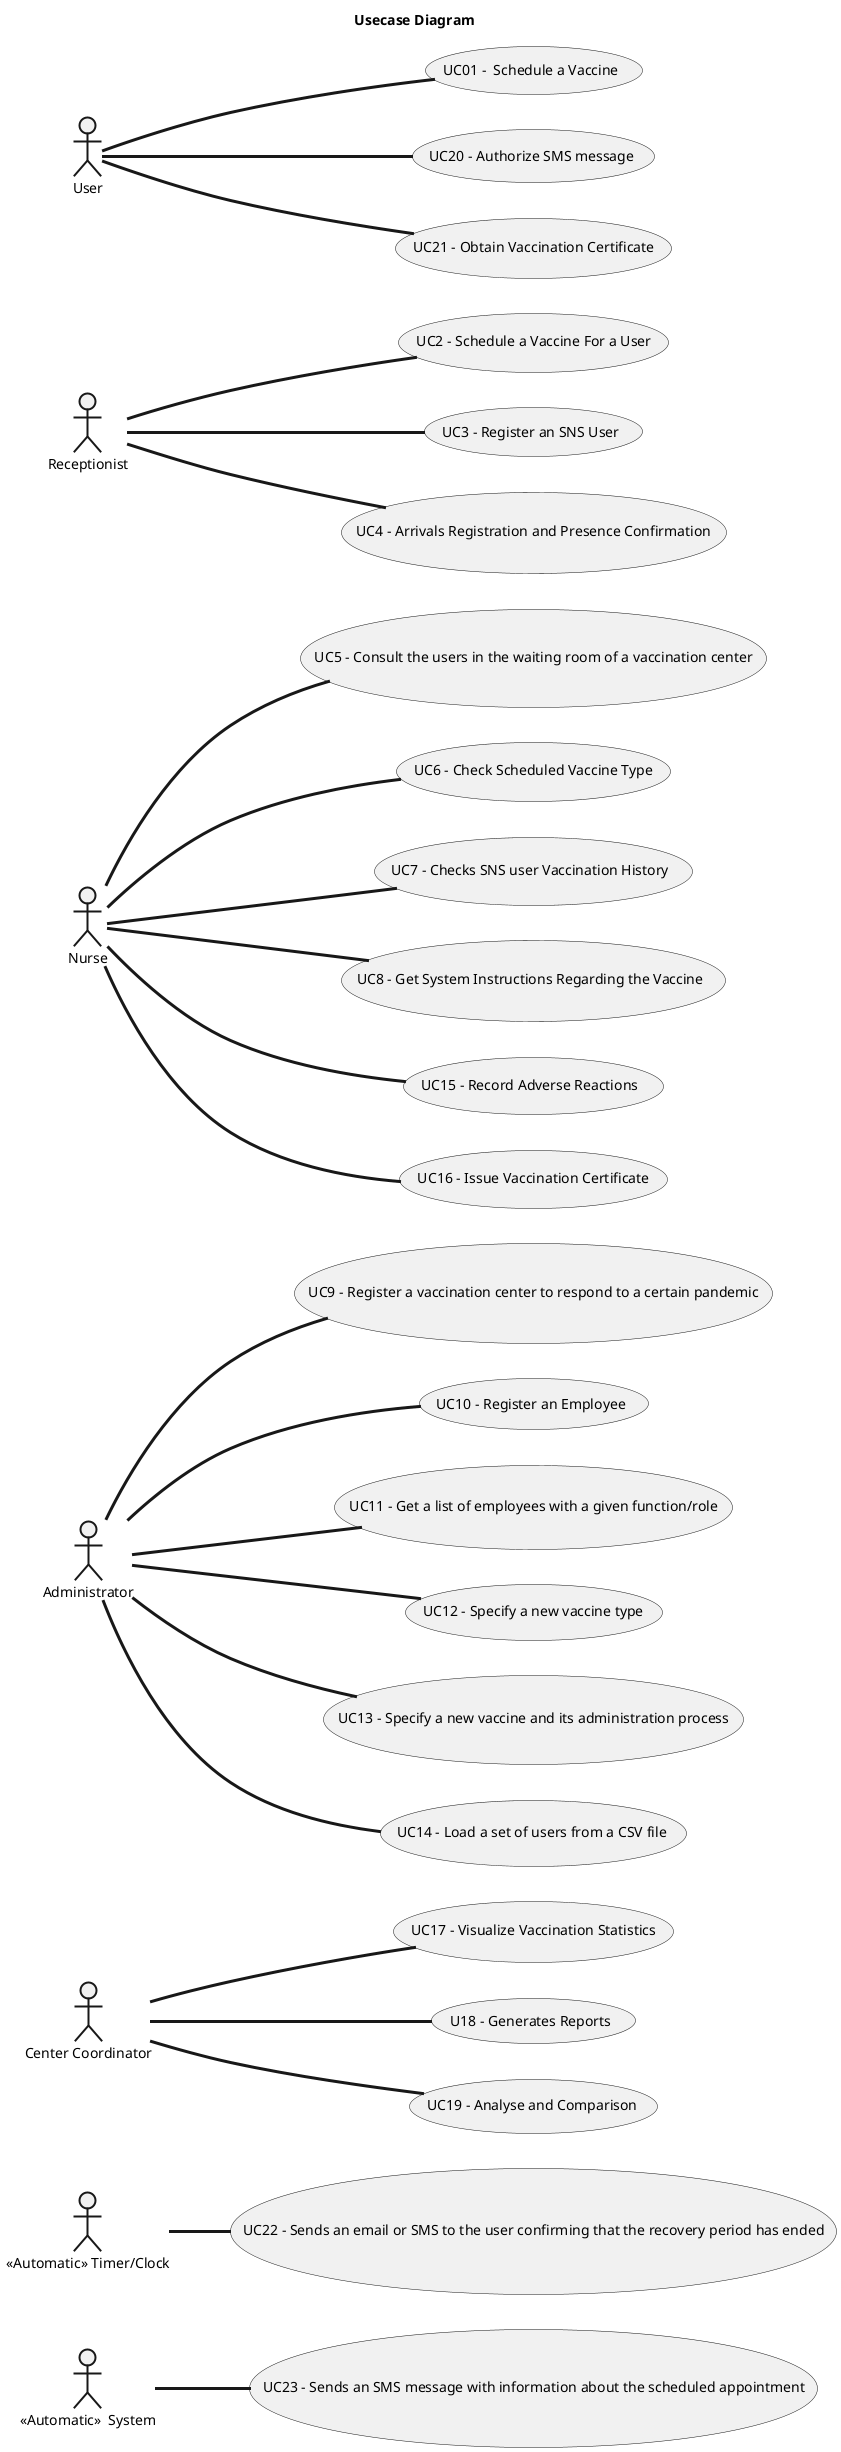 @startuml

left to right direction
title Usecase Diagram
skinparam titleBorderRoundCorner 20
skinparam titleBorderThickness 2
skinparam arrowThickness 3


'**********System*************
Usecase UC23 as "UC23 - Sends an SMS message with information about the scheduled appointment"

:<<Automatic>>  System: as S

S -d- UC23


'**********Timer*************
Usecase UC22 as "UC22 - Sends an email or SMS to the user confirming that the recovery period has ended"

:<<Automatic>> Timer/Clock: as TC

TC -d- UC22


'**********Center Coordinator*************
Usecase UC17 as "UC17 - Visualize Vaccination Statistics"
Usecase UC18 as "U18 - Generates Reports"
Usecase UC19 as "UC19 - Analyse and Comparison"

:Center Coordinator: as CC

CC -d- UC17
CC -d- UC18
CC -d- UC19


'**********Administrator*************
Usecase UC9 as "UC9 - Register a vaccination center to respond to a certain pandemic"
Usecase UC10 as "UC10 - Register an Employee"
Usecase UC11 as "UC11 - Get a list of employees with a given function/role"
Usecase UC12 as "UC12 - Specify a new vaccine type"
Usecase UC13 as "UC13 - Specify a new vaccine and its administration process"
Usecase UC14 as "UC14 - Load a set of users from a CSV file "

:Administrator: as A

A -d- UC9
A -d- UC10
A -d- UC11
A -d- UC12
A -d- UC13
A -d- UC14


'**********Nurse*************
Usecase UC5 as "UC5 - Consult the users in the waiting room of a vaccination center"
Usecase UC6 as "UC6 - Check Scheduled Vaccine Type"
Usecase UC7 as "UC7 - Checks SNS user Vaccination History  "
Usecase UC8 as "UC8 - Get System Instructions Regarding the Vaccine  "
Usecase UC15 as "UC15 - Record Adverse Reactions  "
Usecase UC16 as "UC16 - Issue Vaccination Certificate"


:Nurse: as N

N -d- UC5
N -d- UC6
N -d- UC7
N -d- UC8
N -d- UC15
N -d- UC16


'**********Receptionist*************
Usecase UC2 as "UC2 - Schedule a Vaccine For a User"
Usecase UC3 as "UC3 - Register an SNS User"
Usecase UC4 as "UC4 - Arrivals Registration and Presence Confirmation"

:Receptionist: as R

R -d- UC2
R -d- UC3
R -d- UC4


'**********User*************
Usecase UC01 as "UC01 -  Schedule a Vaccine"
Usecase UC20 as "UC20 - Authorize SMS message"
Usecase UC21 as "UC21 - Obtain Vaccination Certificate"

:User: as U

U -d- UC01
U -d- UC20
U -d- UC21


@enduml

